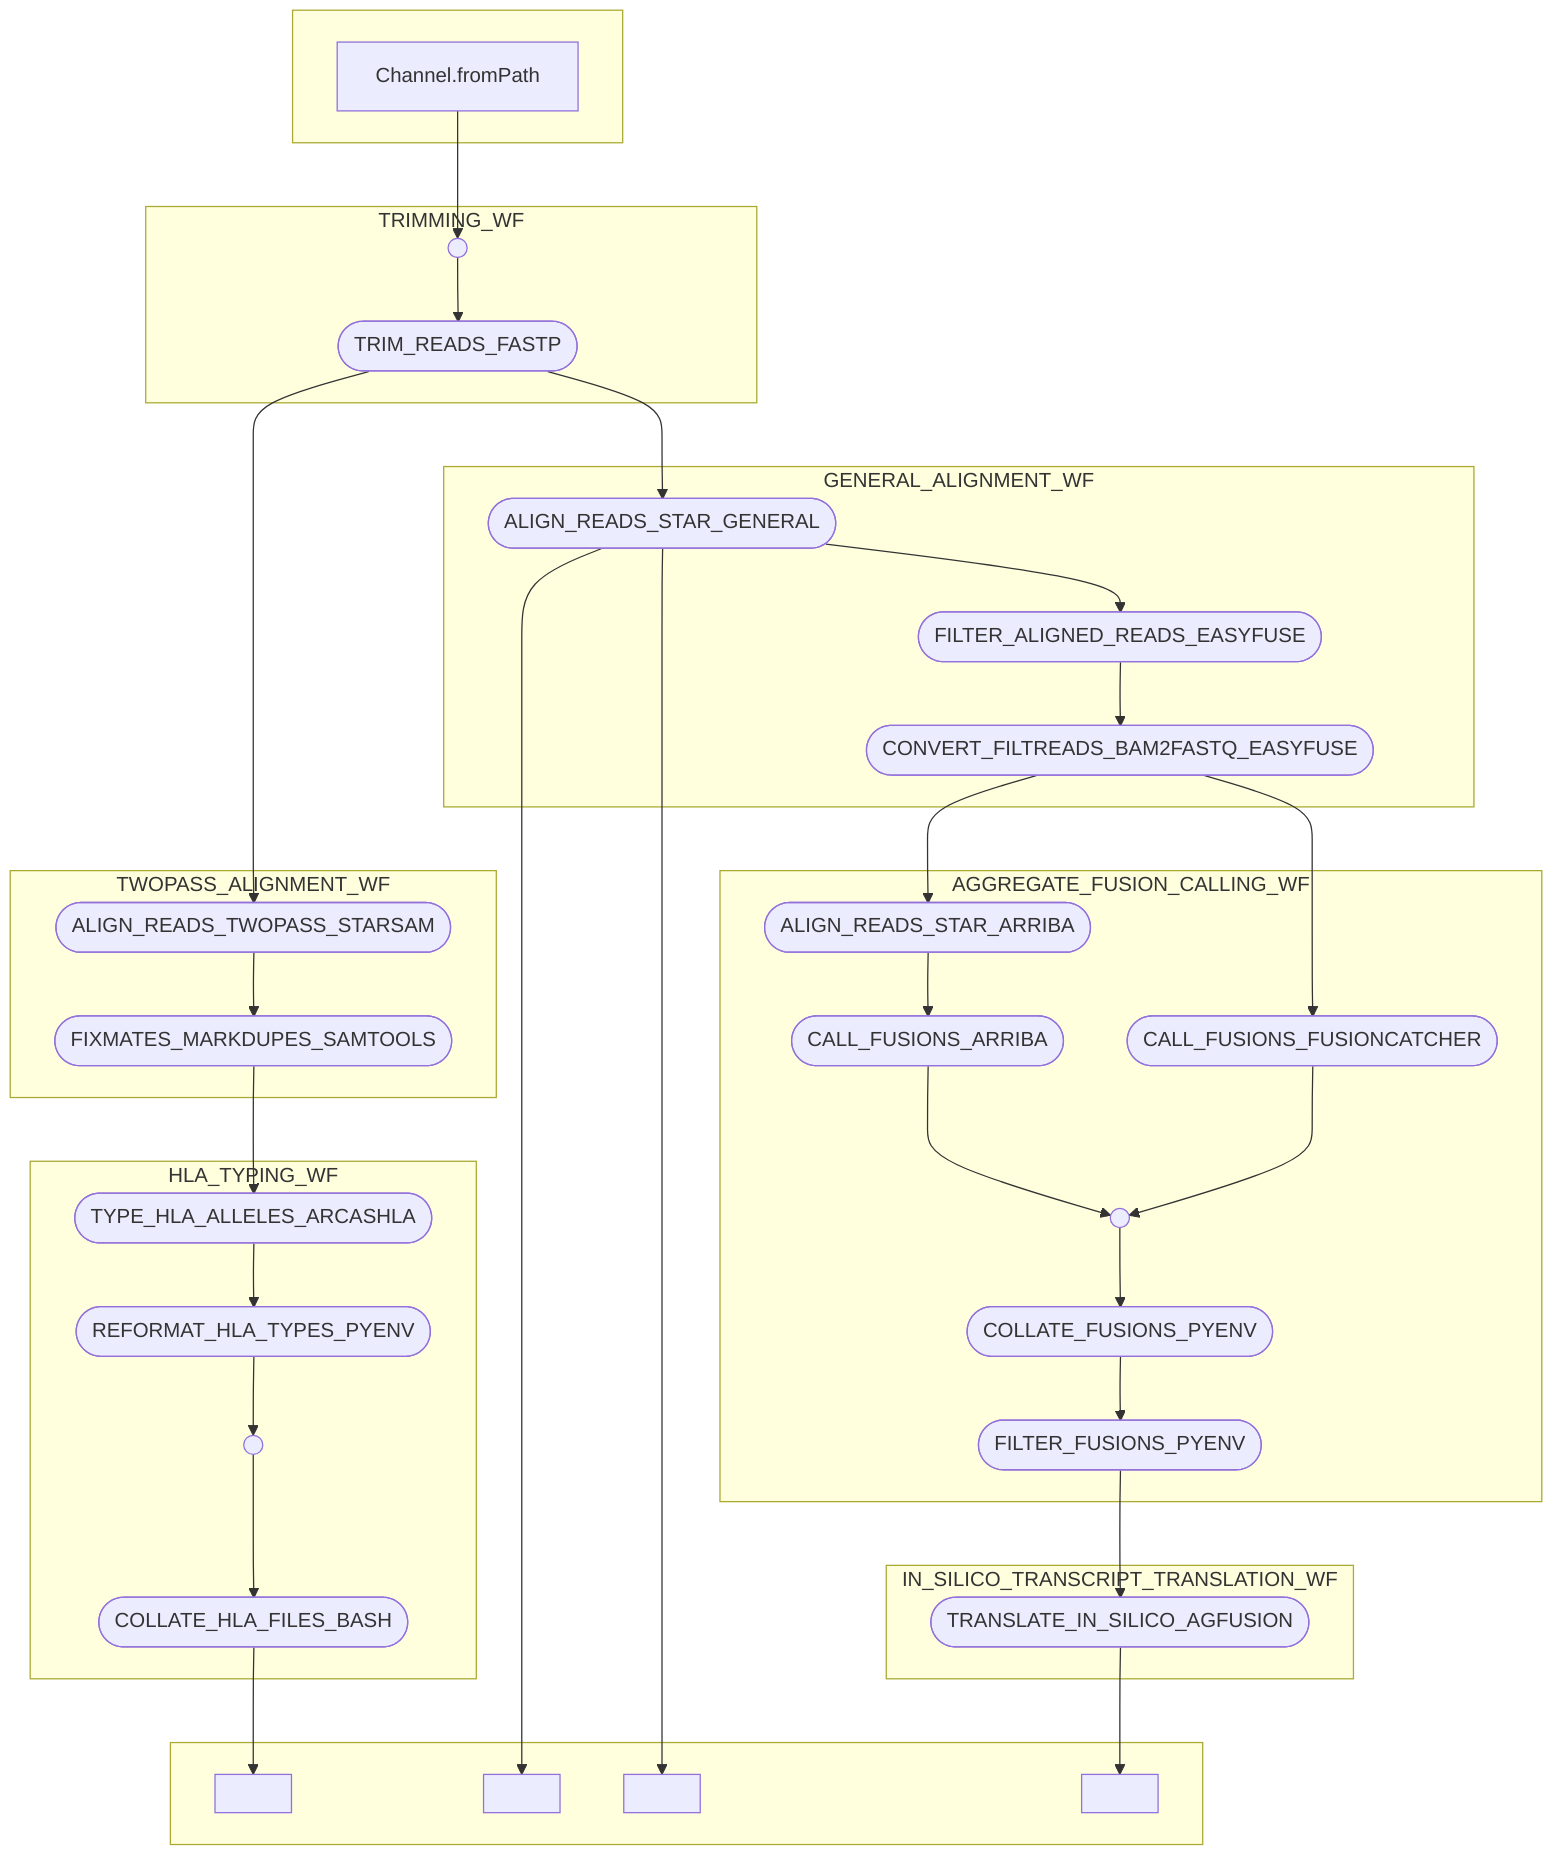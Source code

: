 flowchart TB
    subgraph " "
    v0["Channel.fromPath"]
    end
    subgraph TRIMMING_WF
    v4([TRIM_READS_FASTP])
    v1(( ))
    end
    subgraph TWOPASS_ALIGNMENT_WF
    v5([ALIGN_READS_TWOPASS_STARSAM])
    v6([FIXMATES_MARKDUPES_SAMTOOLS])
    end
    subgraph HLA_TYPING_WF
    v7([TYPE_HLA_ALLELES_ARCASHLA])
    v8([REFORMAT_HLA_TYPES_PYENV])
    v10([COLLATE_HLA_FILES_BASH])
    v9(( ))
    end
    subgraph " "
    v11[" "]
    v13[" "]
    v14[" "]
    v24[" "]
    end
    subgraph GENERAL_ALIGNMENT_WF
    v12([ALIGN_READS_STAR_GENERAL])
    v15([FILTER_ALIGNED_READS_EASYFUSE])
    v16([CONVERT_FILTREADS_BAM2FASTQ_EASYFUSE])
    end
    subgraph AGGREGATE_FUSION_CALLING_WF
    v17([ALIGN_READS_STAR_ARRIBA])
    v18([CALL_FUSIONS_ARRIBA])
    v19([CALL_FUSIONS_FUSIONCATCHER])
    v21([COLLATE_FUSIONS_PYENV])
    v22([FILTER_FUSIONS_PYENV])
    v20(( ))
    end
    subgraph IN_SILICO_TRANSCRIPT_TRANSLATION_WF
    v23([TRANSLATE_IN_SILICO_AGFUSION])
    end
    v0 --> v1
    v1 --> v4
    v4 --> v5
    v4 --> v12
    v5 --> v6
    v6 --> v7
    v7 --> v8
    v8 --> v9
    v9 --> v10
    v10 --> v11
    v12 --> v15
    v12 --> v14
    v12 --> v13
    v15 --> v16
    v16 --> v17
    v16 --> v19
    v17 --> v18
    v18 --> v20
    v19 --> v20
    v20 --> v21
    v21 --> v22
    v22 --> v23
    v23 --> v24